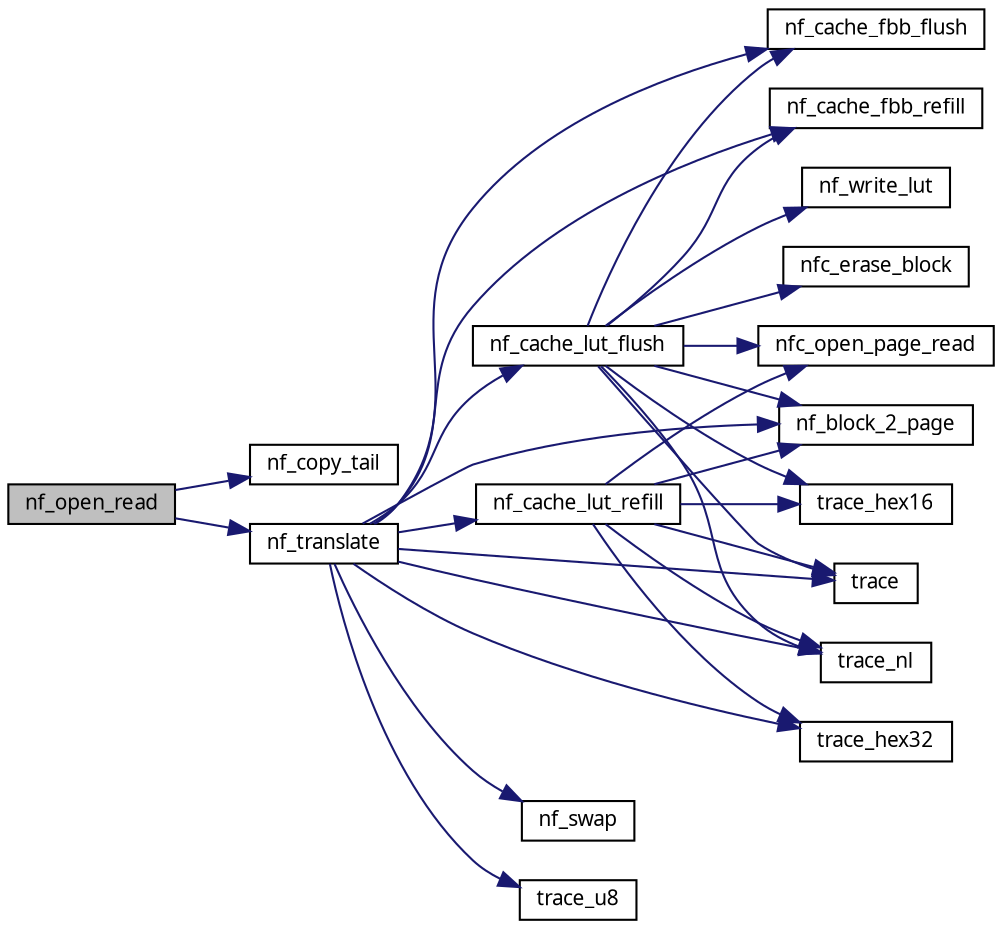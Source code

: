 digraph G
{
  edge [fontname="FreeSans.ttf",fontsize=10,labelfontname="FreeSans.ttf",labelfontsize=10];
  node [fontname="FreeSans.ttf",fontsize=10,shape=record];
  rankdir=LR;
  Node1 [label="nf_open_read",height=0.2,width=0.4,color="black", fillcolor="grey75", style="filled" fontcolor="black"];
  Node1 -> Node2 [color="midnightblue",fontsize=10,style="solid",fontname="FreeSans.ttf"];
  Node2 [label="nf_copy_tail",height=0.2,width=0.4,color="black", fillcolor="white", style="filled",URL="$a00062.html#a38cbc2641b27ca8fe33b40dbfdd7486"];
  Node1 -> Node3 [color="midnightblue",fontsize=10,style="solid",fontname="FreeSans.ttf"];
  Node3 [label="nf_translate",height=0.2,width=0.4,color="black", fillcolor="white", style="filled",URL="$a00062.html#4a1dd64acf67b8ab91e9ea1c0b976c4f",tooltip="Translate a logical sector to physical parameters."];
  Node3 -> Node4 [color="midnightblue",fontsize=10,style="solid",fontname="FreeSans.ttf"];
  Node4 [label="nf_block_2_page",height=0.2,width=0.4,color="black", fillcolor="white", style="filled",URL="$a00062.html#f713bee0ed464d2bfa6876cd9d4ef296"];
  Node3 -> Node5 [color="midnightblue",fontsize=10,style="solid",fontname="FreeSans.ttf"];
  Node5 [label="nf_cache_fbb_flush",height=0.2,width=0.4,color="black", fillcolor="white", style="filled",URL="$a00062.html#4eb467f47ee05e8b863e8da657db4c2f",tooltip="Flushes the FBB cache into a new FBB entry."];
  Node3 -> Node6 [color="midnightblue",fontsize=10,style="solid",fontname="FreeSans.ttf"];
  Node6 [label="nf_cache_fbb_refill",height=0.2,width=0.4,color="black", fillcolor="white", style="filled",URL="$a00062.html#524dde7169bece3f9ce79e1c56d7412b",tooltip="Reload the FBB cache memory, starting from 0."];
  Node3 -> Node7 [color="midnightblue",fontsize=10,style="solid",fontname="FreeSans.ttf"];
  Node7 [label="nf_cache_lut_flush",height=0.2,width=0.4,color="black", fillcolor="white", style="filled",URL="$a00062.html#c029fba5c62db088a077b69802d61f91",tooltip="Flushes the LUT cache into a new LUT entry."];
  Node7 -> Node4 [color="midnightblue",fontsize=10,style="solid",fontname="FreeSans.ttf"];
  Node7 -> Node5 [color="midnightblue",fontsize=10,style="solid",fontname="FreeSans.ttf"];
  Node7 -> Node6 [color="midnightblue",fontsize=10,style="solid",fontname="FreeSans.ttf"];
  Node7 -> Node8 [color="midnightblue",fontsize=10,style="solid",fontname="FreeSans.ttf"];
  Node8 [label="nf_write_lut",height=0.2,width=0.4,color="black", fillcolor="white", style="filled",URL="$a00062.html#4033ef04a3cbd39dc9d6071c6d7c2a9b",tooltip="Writes a LUT in memory from a buffer."];
  Node7 -> Node9 [color="midnightblue",fontsize=10,style="solid",fontname="FreeSans.ttf"];
  Node9 [label="nfc_erase_block",height=0.2,width=0.4,color="black", fillcolor="white", style="filled",URL="$a00060.html#4a7f7eed66f5eb678e4a96ae5dc32486",tooltip="Erases a block."];
  Node7 -> Node10 [color="midnightblue",fontsize=10,style="solid",fontname="FreeSans.ttf"];
  Node10 [label="nfc_open_page_read",height=0.2,width=0.4,color="black", fillcolor="white", style="filled",URL="$a00060.html#a0a322a0237ff247248591adb2b10fab",tooltip="Opens a page for read."];
  Node7 -> Node11 [color="midnightblue",fontsize=10,style="solid",fontname="FreeSans.ttf"];
  Node11 [label="trace",height=0.2,width=0.4,color="black", fillcolor="white", style="filled",URL="$a00043.html#33937de27cd71c4dab3027caaae4fdf9",tooltip="Fonction used for send a texte on OCD/Serial Debug Interface."];
  Node7 -> Node12 [color="midnightblue",fontsize=10,style="solid",fontname="FreeSans.ttf"];
  Node12 [label="trace_hex16",height=0.2,width=0.4,color="black", fillcolor="white", style="filled",URL="$a00043.html#b2fa7a964f1f12c6d41357ac95c452a9"];
  Node7 -> Node13 [color="midnightblue",fontsize=10,style="solid",fontname="FreeSans.ttf"];
  Node13 [label="trace_nl",height=0.2,width=0.4,color="black", fillcolor="white", style="filled",URL="$a00043.html#9b606c2b7ffbe1b46600f9719fc6caa6"];
  Node3 -> Node14 [color="midnightblue",fontsize=10,style="solid",fontname="FreeSans.ttf"];
  Node14 [label="nf_cache_lut_refill",height=0.2,width=0.4,color="black", fillcolor="white", style="filled",URL="$a00062.html#a41b7176d88738a2110b2f2e840f73ac",tooltip="Reload the LUT cache memory, starting from the specified logical block number given..."];
  Node14 -> Node4 [color="midnightblue",fontsize=10,style="solid",fontname="FreeSans.ttf"];
  Node14 -> Node10 [color="midnightblue",fontsize=10,style="solid",fontname="FreeSans.ttf"];
  Node14 -> Node11 [color="midnightblue",fontsize=10,style="solid",fontname="FreeSans.ttf"];
  Node14 -> Node12 [color="midnightblue",fontsize=10,style="solid",fontname="FreeSans.ttf"];
  Node14 -> Node15 [color="midnightblue",fontsize=10,style="solid",fontname="FreeSans.ttf"];
  Node15 [label="trace_hex32",height=0.2,width=0.4,color="black", fillcolor="white", style="filled",URL="$a00043.html#1f752dbcd0990c4943d2a3e6cb757748"];
  Node14 -> Node13 [color="midnightblue",fontsize=10,style="solid",fontname="FreeSans.ttf"];
  Node3 -> Node16 [color="midnightblue",fontsize=10,style="solid",fontname="FreeSans.ttf"];
  Node16 [label="nf_swap",height=0.2,width=0.4,color="black", fillcolor="white", style="filled",URL="$a00062.html#1a579e74d337851734361358c99c603e",tooltip="Swap 2 blocks from the LUT and the FBB."];
  Node3 -> Node11 [color="midnightblue",fontsize=10,style="solid",fontname="FreeSans.ttf"];
  Node3 -> Node15 [color="midnightblue",fontsize=10,style="solid",fontname="FreeSans.ttf"];
  Node3 -> Node13 [color="midnightblue",fontsize=10,style="solid",fontname="FreeSans.ttf"];
  Node3 -> Node17 [color="midnightblue",fontsize=10,style="solid",fontname="FreeSans.ttf"];
  Node17 [label="trace_u8",height=0.2,width=0.4,color="black", fillcolor="white", style="filled",URL="$a00043.html#d4bede103a48a856e8360af858be6c7a",tooltip="Fonction used to display a byte value in the decimal form on OCD/Serial Debug Interface..."];
}

